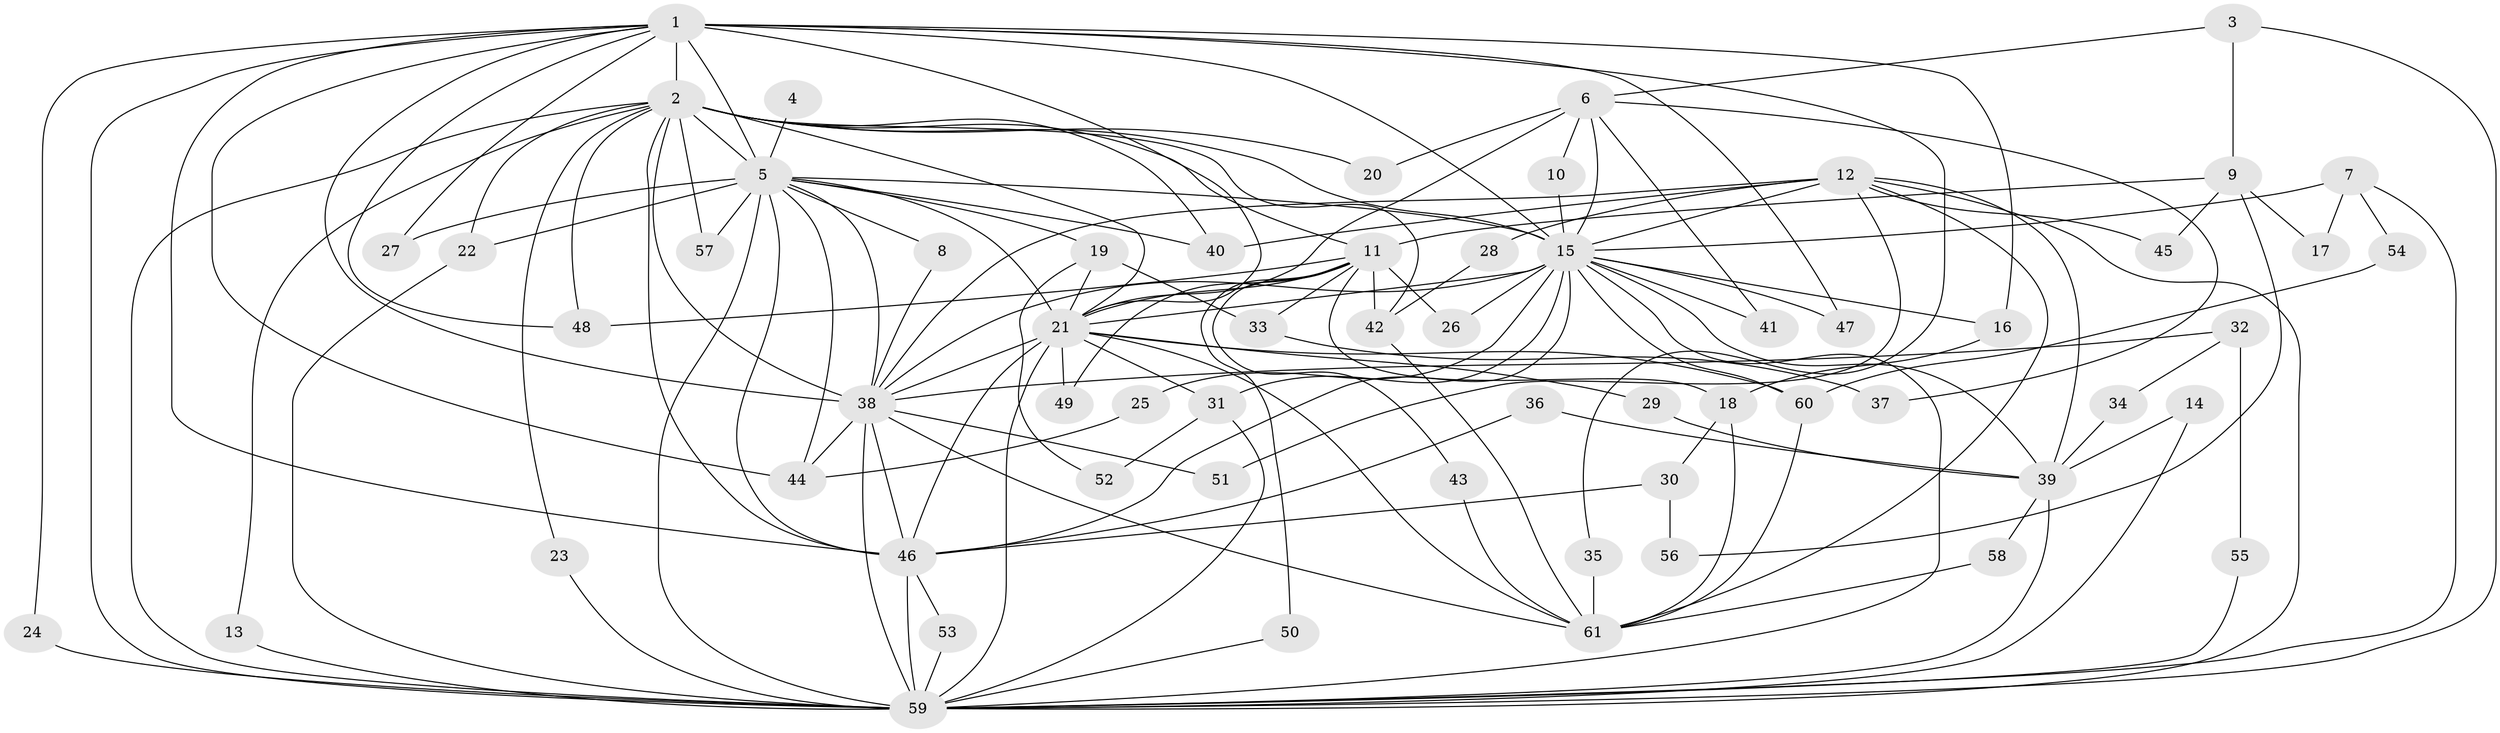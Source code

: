 // original degree distribution, {11: 0.011627906976744186, 17: 0.011627906976744186, 13: 0.011627906976744186, 10: 0.011627906976744186, 16: 0.023255813953488372, 19: 0.011627906976744186, 23: 0.011627906976744186, 25: 0.011627906976744186, 26: 0.011627906976744186, 5: 0.023255813953488372, 12: 0.011627906976744186, 8: 0.023255813953488372, 3: 0.09302325581395349, 4: 0.09302325581395349, 9: 0.023255813953488372, 2: 0.6162790697674418}
// Generated by graph-tools (version 1.1) at 2025/36/03/04/25 23:36:36]
// undirected, 61 vertices, 143 edges
graph export_dot {
  node [color=gray90,style=filled];
  1;
  2;
  3;
  4;
  5;
  6;
  7;
  8;
  9;
  10;
  11;
  12;
  13;
  14;
  15;
  16;
  17;
  18;
  19;
  20;
  21;
  22;
  23;
  24;
  25;
  26;
  27;
  28;
  29;
  30;
  31;
  32;
  33;
  34;
  35;
  36;
  37;
  38;
  39;
  40;
  41;
  42;
  43;
  44;
  45;
  46;
  47;
  48;
  49;
  50;
  51;
  52;
  53;
  54;
  55;
  56;
  57;
  58;
  59;
  60;
  61;
  1 -- 2 [weight=4.0];
  1 -- 5 [weight=2.0];
  1 -- 15 [weight=2.0];
  1 -- 16 [weight=2.0];
  1 -- 21 [weight=2.0];
  1 -- 24 [weight=1.0];
  1 -- 27 [weight=1.0];
  1 -- 35 [weight=1.0];
  1 -- 38 [weight=2.0];
  1 -- 44 [weight=1.0];
  1 -- 46 [weight=2.0];
  1 -- 47 [weight=1.0];
  1 -- 48 [weight=1.0];
  1 -- 59 [weight=2.0];
  2 -- 5 [weight=2.0];
  2 -- 11 [weight=1.0];
  2 -- 13 [weight=1.0];
  2 -- 15 [weight=2.0];
  2 -- 20 [weight=1.0];
  2 -- 21 [weight=2.0];
  2 -- 22 [weight=1.0];
  2 -- 23 [weight=1.0];
  2 -- 38 [weight=2.0];
  2 -- 40 [weight=1.0];
  2 -- 42 [weight=1.0];
  2 -- 46 [weight=2.0];
  2 -- 48 [weight=1.0];
  2 -- 57 [weight=1.0];
  2 -- 59 [weight=2.0];
  3 -- 6 [weight=1.0];
  3 -- 9 [weight=1.0];
  3 -- 59 [weight=1.0];
  4 -- 5 [weight=1.0];
  5 -- 8 [weight=1.0];
  5 -- 15 [weight=1.0];
  5 -- 19 [weight=1.0];
  5 -- 21 [weight=1.0];
  5 -- 22 [weight=1.0];
  5 -- 27 [weight=1.0];
  5 -- 38 [weight=1.0];
  5 -- 40 [weight=1.0];
  5 -- 44 [weight=1.0];
  5 -- 46 [weight=1.0];
  5 -- 57 [weight=1.0];
  5 -- 59 [weight=2.0];
  6 -- 10 [weight=1.0];
  6 -- 15 [weight=1.0];
  6 -- 20 [weight=1.0];
  6 -- 21 [weight=2.0];
  6 -- 37 [weight=1.0];
  6 -- 41 [weight=1.0];
  7 -- 15 [weight=1.0];
  7 -- 17 [weight=1.0];
  7 -- 54 [weight=1.0];
  7 -- 59 [weight=1.0];
  8 -- 38 [weight=1.0];
  9 -- 11 [weight=1.0];
  9 -- 17 [weight=1.0];
  9 -- 45 [weight=1.0];
  9 -- 56 [weight=1.0];
  10 -- 15 [weight=1.0];
  11 -- 18 [weight=1.0];
  11 -- 21 [weight=2.0];
  11 -- 26 [weight=1.0];
  11 -- 33 [weight=1.0];
  11 -- 42 [weight=1.0];
  11 -- 43 [weight=1.0];
  11 -- 48 [weight=1.0];
  11 -- 49 [weight=1.0];
  11 -- 50 [weight=1.0];
  12 -- 15 [weight=1.0];
  12 -- 28 [weight=1.0];
  12 -- 38 [weight=1.0];
  12 -- 39 [weight=1.0];
  12 -- 40 [weight=1.0];
  12 -- 45 [weight=1.0];
  12 -- 51 [weight=1.0];
  12 -- 59 [weight=1.0];
  12 -- 61 [weight=1.0];
  13 -- 59 [weight=1.0];
  14 -- 39 [weight=1.0];
  14 -- 59 [weight=1.0];
  15 -- 16 [weight=1.0];
  15 -- 21 [weight=3.0];
  15 -- 25 [weight=1.0];
  15 -- 26 [weight=1.0];
  15 -- 31 [weight=1.0];
  15 -- 38 [weight=1.0];
  15 -- 39 [weight=1.0];
  15 -- 41 [weight=1.0];
  15 -- 46 [weight=1.0];
  15 -- 47 [weight=1.0];
  15 -- 59 [weight=1.0];
  15 -- 60 [weight=1.0];
  16 -- 18 [weight=1.0];
  18 -- 30 [weight=1.0];
  18 -- 61 [weight=1.0];
  19 -- 21 [weight=1.0];
  19 -- 33 [weight=1.0];
  19 -- 52 [weight=1.0];
  21 -- 29 [weight=1.0];
  21 -- 31 [weight=1.0];
  21 -- 38 [weight=2.0];
  21 -- 46 [weight=2.0];
  21 -- 49 [weight=1.0];
  21 -- 59 [weight=2.0];
  21 -- 60 [weight=1.0];
  21 -- 61 [weight=1.0];
  22 -- 59 [weight=1.0];
  23 -- 59 [weight=1.0];
  24 -- 59 [weight=1.0];
  25 -- 44 [weight=1.0];
  28 -- 42 [weight=1.0];
  29 -- 39 [weight=1.0];
  30 -- 46 [weight=1.0];
  30 -- 56 [weight=1.0];
  31 -- 52 [weight=1.0];
  31 -- 59 [weight=1.0];
  32 -- 34 [weight=1.0];
  32 -- 38 [weight=1.0];
  32 -- 55 [weight=1.0];
  33 -- 37 [weight=1.0];
  34 -- 39 [weight=1.0];
  35 -- 61 [weight=1.0];
  36 -- 39 [weight=1.0];
  36 -- 46 [weight=1.0];
  38 -- 44 [weight=1.0];
  38 -- 46 [weight=1.0];
  38 -- 51 [weight=1.0];
  38 -- 59 [weight=1.0];
  38 -- 61 [weight=1.0];
  39 -- 58 [weight=1.0];
  39 -- 59 [weight=1.0];
  42 -- 61 [weight=1.0];
  43 -- 61 [weight=1.0];
  46 -- 53 [weight=1.0];
  46 -- 59 [weight=1.0];
  50 -- 59 [weight=1.0];
  53 -- 59 [weight=1.0];
  54 -- 60 [weight=1.0];
  55 -- 59 [weight=1.0];
  58 -- 61 [weight=1.0];
  60 -- 61 [weight=1.0];
}
